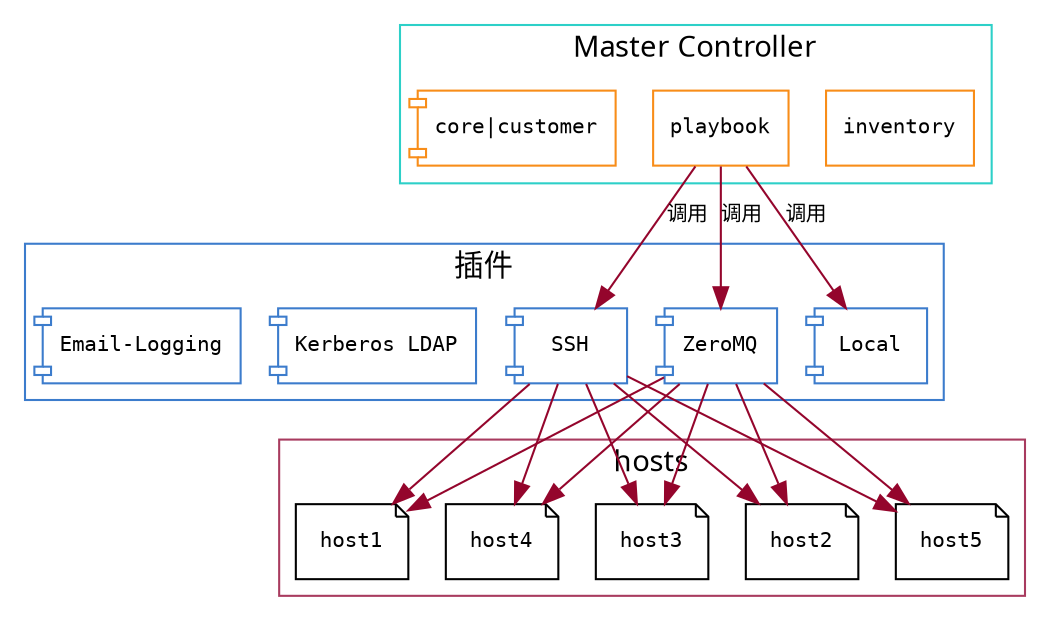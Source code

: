 digraph ansible {
  fontname="Monoco";
    fontsize=14
    dir=LR;
  splines=false;
    graph [dpi=180]
    node [shape=record,fontname="Consolas",fontsize=10]
    edge [color="#94052c",fontname="Consolas",fontsize=10];

    subgraph cluster_controller{
      label="Master Controller"
      color="#2dd0c8";

      inventory [label="inventory",color="#F88D19"];
      playbook [label="playbook",color="#F88D19"];
      modules [shape="component",label="core|customer",color="#F88D19"];
      }

    subgraph cluster_plugins{
      label="插件";
      color="#3C7CCC";

      SSH [label="SSH" ,shape="component", color="#3C7CCC"];
      ZeroMQ [label="ZeroMQ" ,shape="component", color="#3C7CCC"];
      Local [label="Local" ,shape="component", color="#3C7CCC"];
      KerberosLDAP [label="Kerberos LDAP" ,shape="component", color="#3C7CCC"];
      EmailLogging [label="Email-Logging" ,shape="component", color="#3C7CCC"];

    }

    subgraph cluster_hosts{
        label="hosts"
        color="#a83b5f"

        host1 [label="host1", shape="note"]
        host2 [label="host2", shape="note"]
        host3 [label="host3", shape="note"]
        host4 [label="host4", shape="note"]
        host5 [label="host5", shape="note"]
    }

    playbook->ZeroMQ [label="调用"]
    playbook->SSH[label="调用"]
    playbook->Local[label="调用"]
    ZeroMQ->host1 [lable="操作"]
    ZeroMQ->host2 [lable="操作"]
    ZeroMQ->host3 [lable="操作"]
    ZeroMQ->host4 [lable="操作"]
    ZeroMQ->host5 [lable="操作"]
    SSH->host1 [lable="操作"]
    SSH->host2 [lable="操作"]
    SSH->host3 [lable="操作"]
    SSH->host4 [lable="操作"]
    SSH->host5 [lable="操作"]
}
